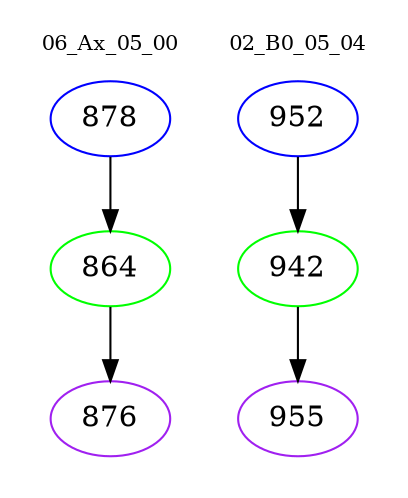 digraph{
subgraph cluster_0 {
color = white
label = "06_Ax_05_00";
fontsize=10;
T0_878 [label="878", color="blue"]
T0_878 -> T0_864 [color="black"]
T0_864 [label="864", color="green"]
T0_864 -> T0_876 [color="black"]
T0_876 [label="876", color="purple"]
}
subgraph cluster_1 {
color = white
label = "02_B0_05_04";
fontsize=10;
T1_952 [label="952", color="blue"]
T1_952 -> T1_942 [color="black"]
T1_942 [label="942", color="green"]
T1_942 -> T1_955 [color="black"]
T1_955 [label="955", color="purple"]
}
}
